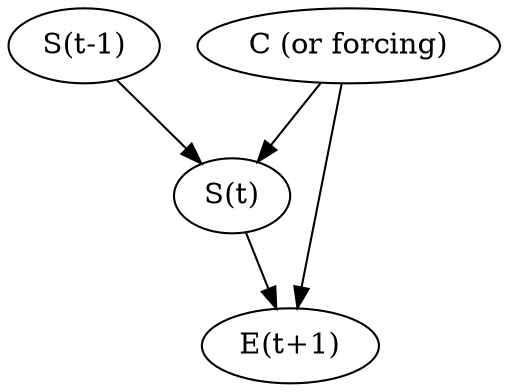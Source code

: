 digraph G {
	sMinus1[label="S(t-1)"];

	f[label="C (or forcing)"];
	s[label="S(t)"];

	e[label="E(t+1)"];

	sMinus1 -> s;

	f -> s;
        f -> e;
	s -> e;

}
